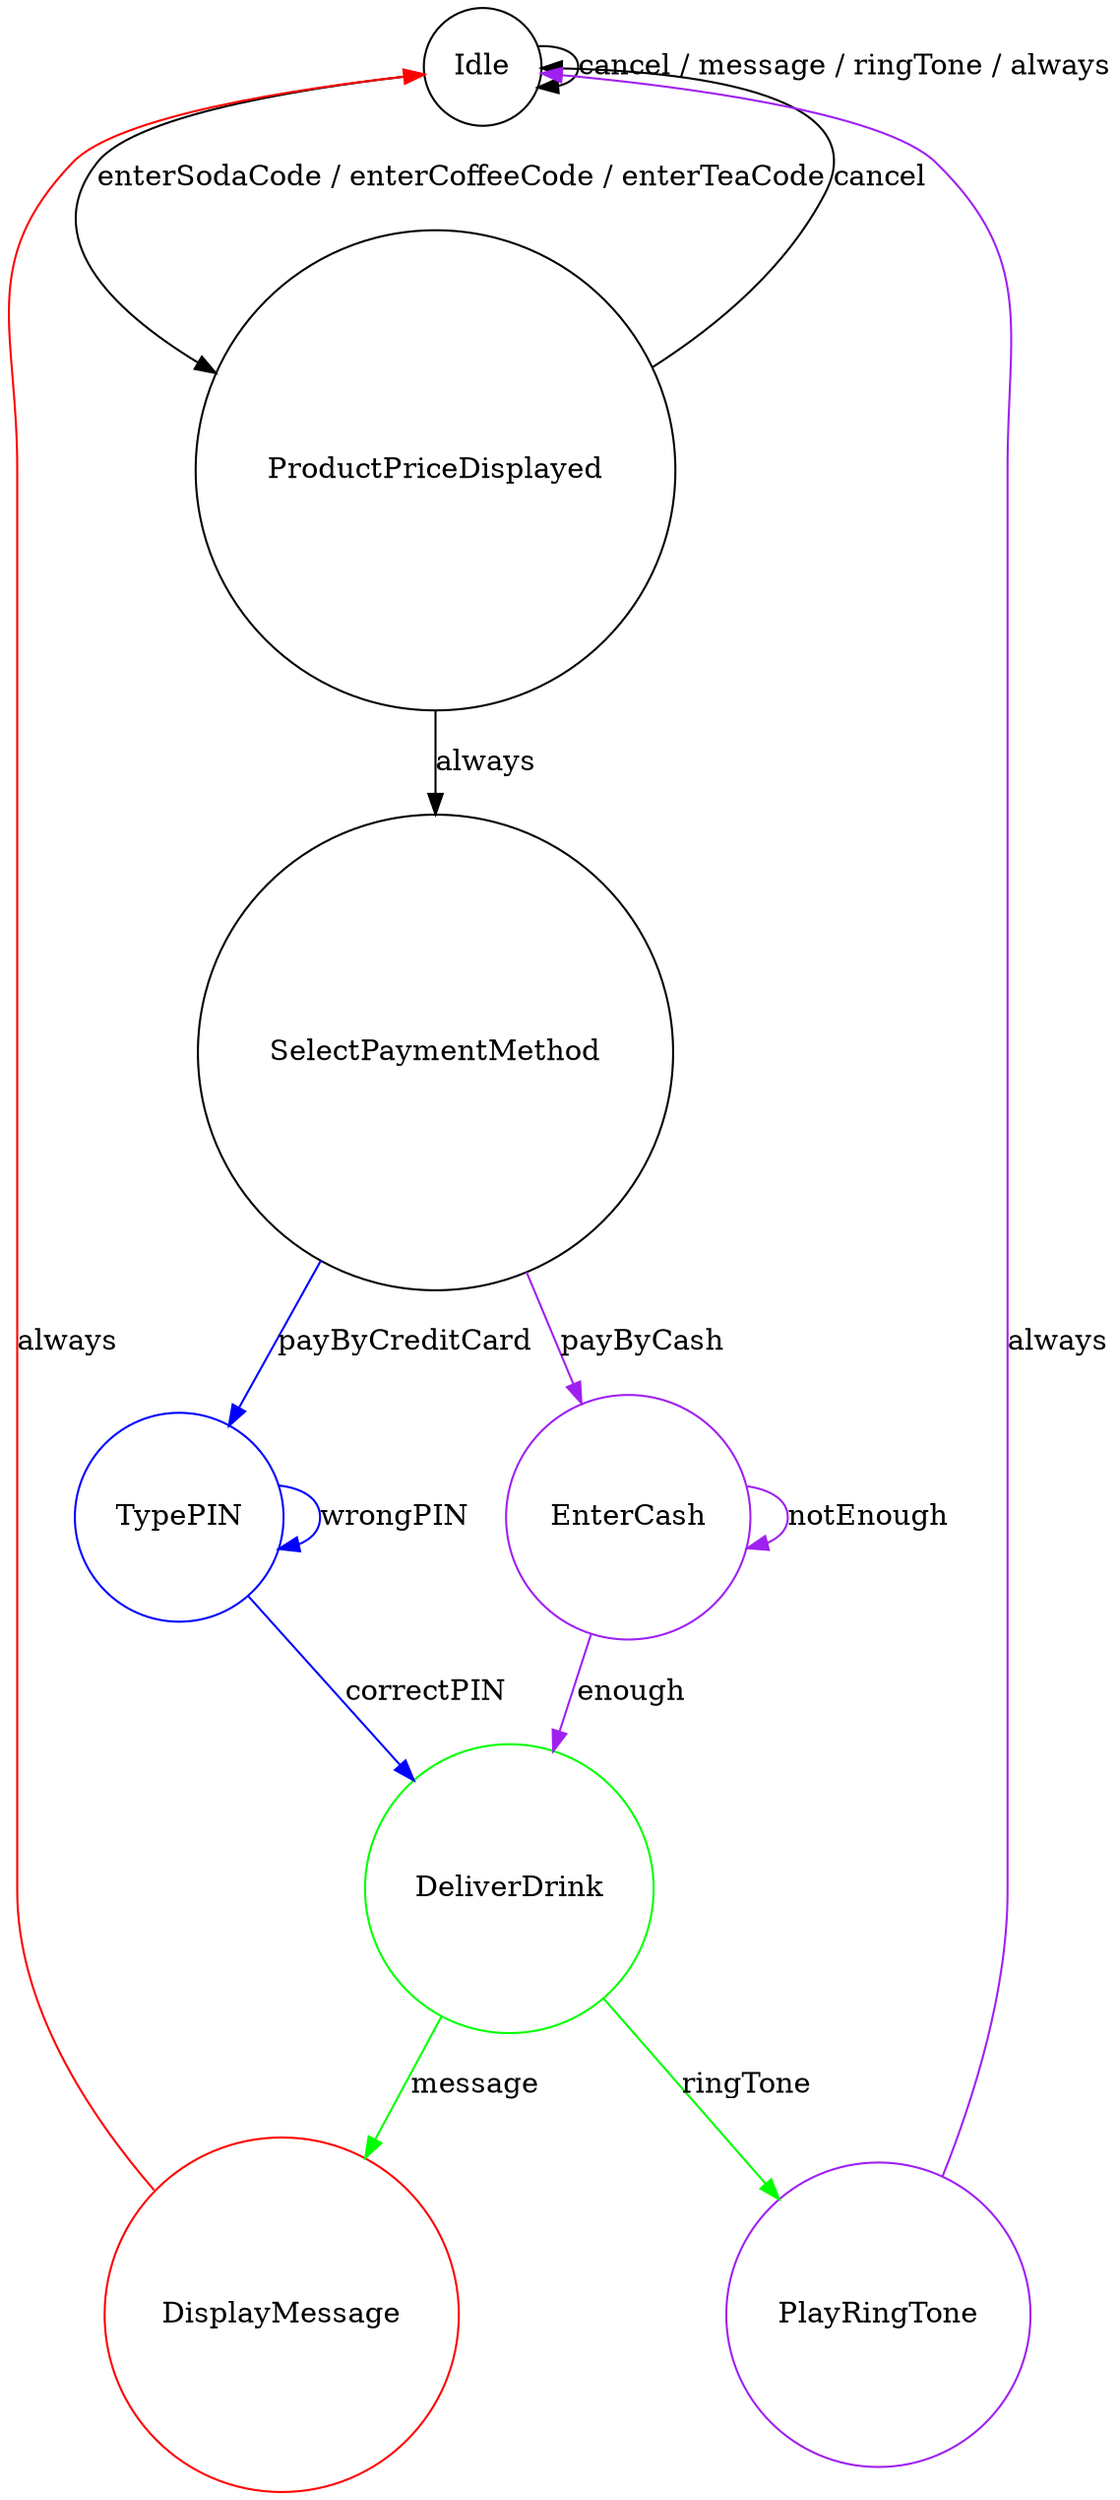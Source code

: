 digraph G {
    /* Define states (nodes) */
    Idle [shape = circle];
    ProductPriceDisplayed [shape = circle];
    SelectPaymentMethod [shape = circle];
    TypePIN [shape = circle, color = blue];  // Variant1
    DeliverDrink [shape = circle, color = green];  // Variant2
    DisplayMessage [shape = circle, color = red];  // Variant3
    PlayRingTone [shape = circle, color = purple];  // Variant4
    EnterCash [shape = circle, color = purple];  // Variant4

    /* Define transitions (edges) */
    /* From Idle */
    Idle -> ProductPriceDisplayed [label = "enterSodaCode / enterCoffeeCode / enterTeaCode"];
    Idle -> Idle [label = "cancel / message / ringTone / always"];
    
    /* From ProductPriceDisplayed */
    ProductPriceDisplayed -> SelectPaymentMethod [label = "always"];
    ProductPriceDisplayed -> Idle [label = "cancel"];
    
    /* From SelectPaymentMethod */
    SelectPaymentMethod -> TypePIN [label = "payByCreditCard", color = blue];  // Variant1
    SelectPaymentMethod -> EnterCash [label = "payByCash", color = purple];  // Variant4

    /* From TypePIN */
    TypePIN -> DeliverDrink [label = "correctPIN", color = blue];  // Variant1
    TypePIN -> TypePIN [label = "wrongPIN", color = blue];  // Variant1
    
    /* From EnterCash */
    EnterCash -> DeliverDrink [label = "enough", color = purple];  // Variant4
    EnterCash -> EnterCash [label = "notEnough", color = purple];  // Variant4
    
    /* From DeliverDrink */
    DeliverDrink -> DisplayMessage [label = "message", color = green];  // Variant2
    DeliverDrink -> PlayRingTone [label = "ringTone", color = green];  // Variant2
    
    /* From DisplayMessage and PlayRingTone */
    DisplayMessage -> Idle [label = "always", color = red];  // Variant3
    PlayRingTone -> Idle [label = "always", color = purple];  // Variant4
}
